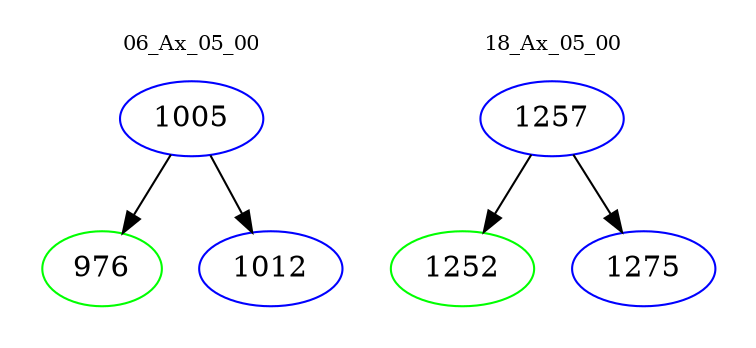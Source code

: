 digraph{
subgraph cluster_0 {
color = white
label = "06_Ax_05_00";
fontsize=10;
T0_1005 [label="1005", color="blue"]
T0_1005 -> T0_976 [color="black"]
T0_976 [label="976", color="green"]
T0_1005 -> T0_1012 [color="black"]
T0_1012 [label="1012", color="blue"]
}
subgraph cluster_1 {
color = white
label = "18_Ax_05_00";
fontsize=10;
T1_1257 [label="1257", color="blue"]
T1_1257 -> T1_1252 [color="black"]
T1_1252 [label="1252", color="green"]
T1_1257 -> T1_1275 [color="black"]
T1_1275 [label="1275", color="blue"]
}
}
